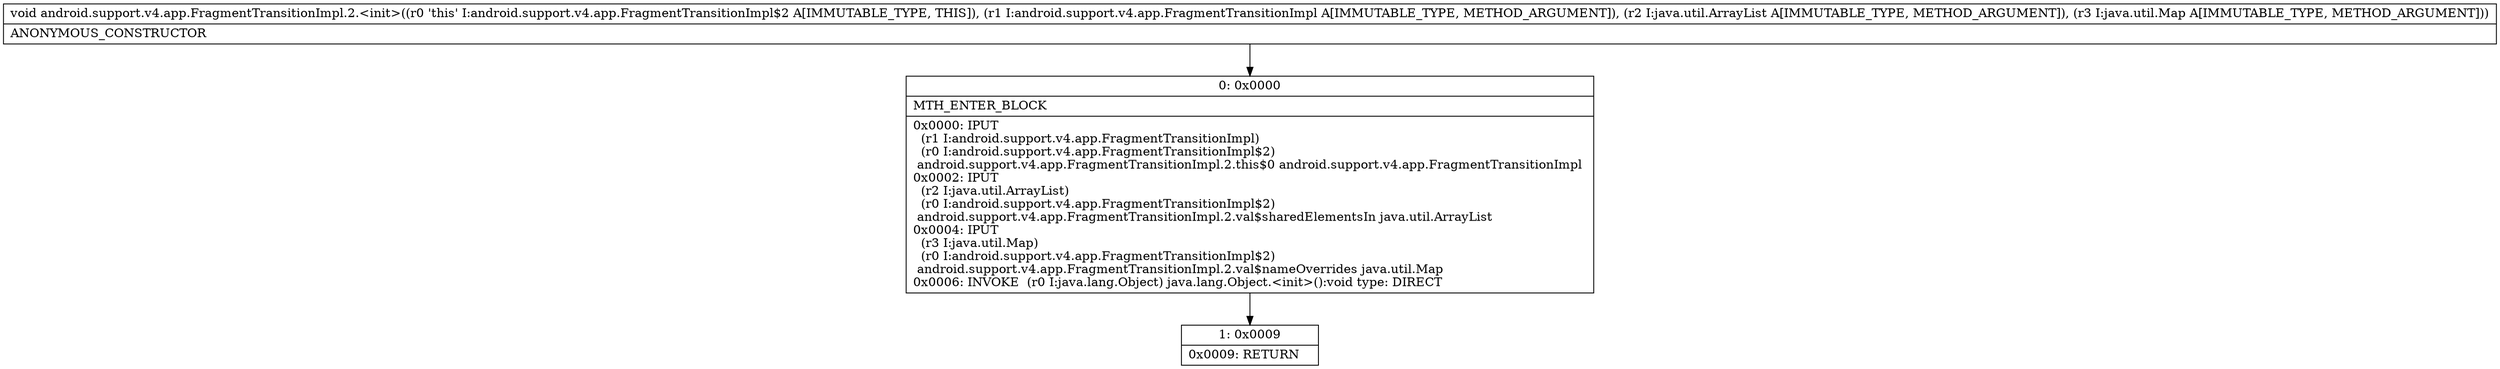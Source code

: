 digraph "CFG forandroid.support.v4.app.FragmentTransitionImpl.2.\<init\>(Landroid\/support\/v4\/app\/FragmentTransitionImpl;Ljava\/util\/ArrayList;Ljava\/util\/Map;)V" {
Node_0 [shape=record,label="{0\:\ 0x0000|MTH_ENTER_BLOCK\l|0x0000: IPUT  \l  (r1 I:android.support.v4.app.FragmentTransitionImpl)\l  (r0 I:android.support.v4.app.FragmentTransitionImpl$2)\l android.support.v4.app.FragmentTransitionImpl.2.this$0 android.support.v4.app.FragmentTransitionImpl \l0x0002: IPUT  \l  (r2 I:java.util.ArrayList)\l  (r0 I:android.support.v4.app.FragmentTransitionImpl$2)\l android.support.v4.app.FragmentTransitionImpl.2.val$sharedElementsIn java.util.ArrayList \l0x0004: IPUT  \l  (r3 I:java.util.Map)\l  (r0 I:android.support.v4.app.FragmentTransitionImpl$2)\l android.support.v4.app.FragmentTransitionImpl.2.val$nameOverrides java.util.Map \l0x0006: INVOKE  (r0 I:java.lang.Object) java.lang.Object.\<init\>():void type: DIRECT \l}"];
Node_1 [shape=record,label="{1\:\ 0x0009|0x0009: RETURN   \l}"];
MethodNode[shape=record,label="{void android.support.v4.app.FragmentTransitionImpl.2.\<init\>((r0 'this' I:android.support.v4.app.FragmentTransitionImpl$2 A[IMMUTABLE_TYPE, THIS]), (r1 I:android.support.v4.app.FragmentTransitionImpl A[IMMUTABLE_TYPE, METHOD_ARGUMENT]), (r2 I:java.util.ArrayList A[IMMUTABLE_TYPE, METHOD_ARGUMENT]), (r3 I:java.util.Map A[IMMUTABLE_TYPE, METHOD_ARGUMENT]))  | ANONYMOUS_CONSTRUCTOR\l}"];
MethodNode -> Node_0;
Node_0 -> Node_1;
}

